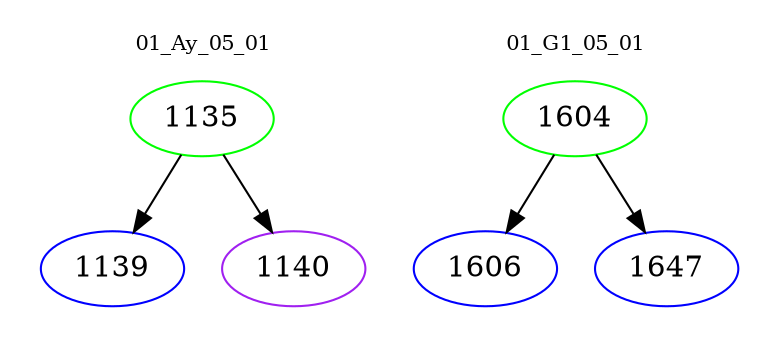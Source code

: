 digraph{
subgraph cluster_0 {
color = white
label = "01_Ay_05_01";
fontsize=10;
T0_1135 [label="1135", color="green"]
T0_1135 -> T0_1139 [color="black"]
T0_1139 [label="1139", color="blue"]
T0_1135 -> T0_1140 [color="black"]
T0_1140 [label="1140", color="purple"]
}
subgraph cluster_1 {
color = white
label = "01_G1_05_01";
fontsize=10;
T1_1604 [label="1604", color="green"]
T1_1604 -> T1_1606 [color="black"]
T1_1606 [label="1606", color="blue"]
T1_1604 -> T1_1647 [color="black"]
T1_1647 [label="1647", color="blue"]
}
}
